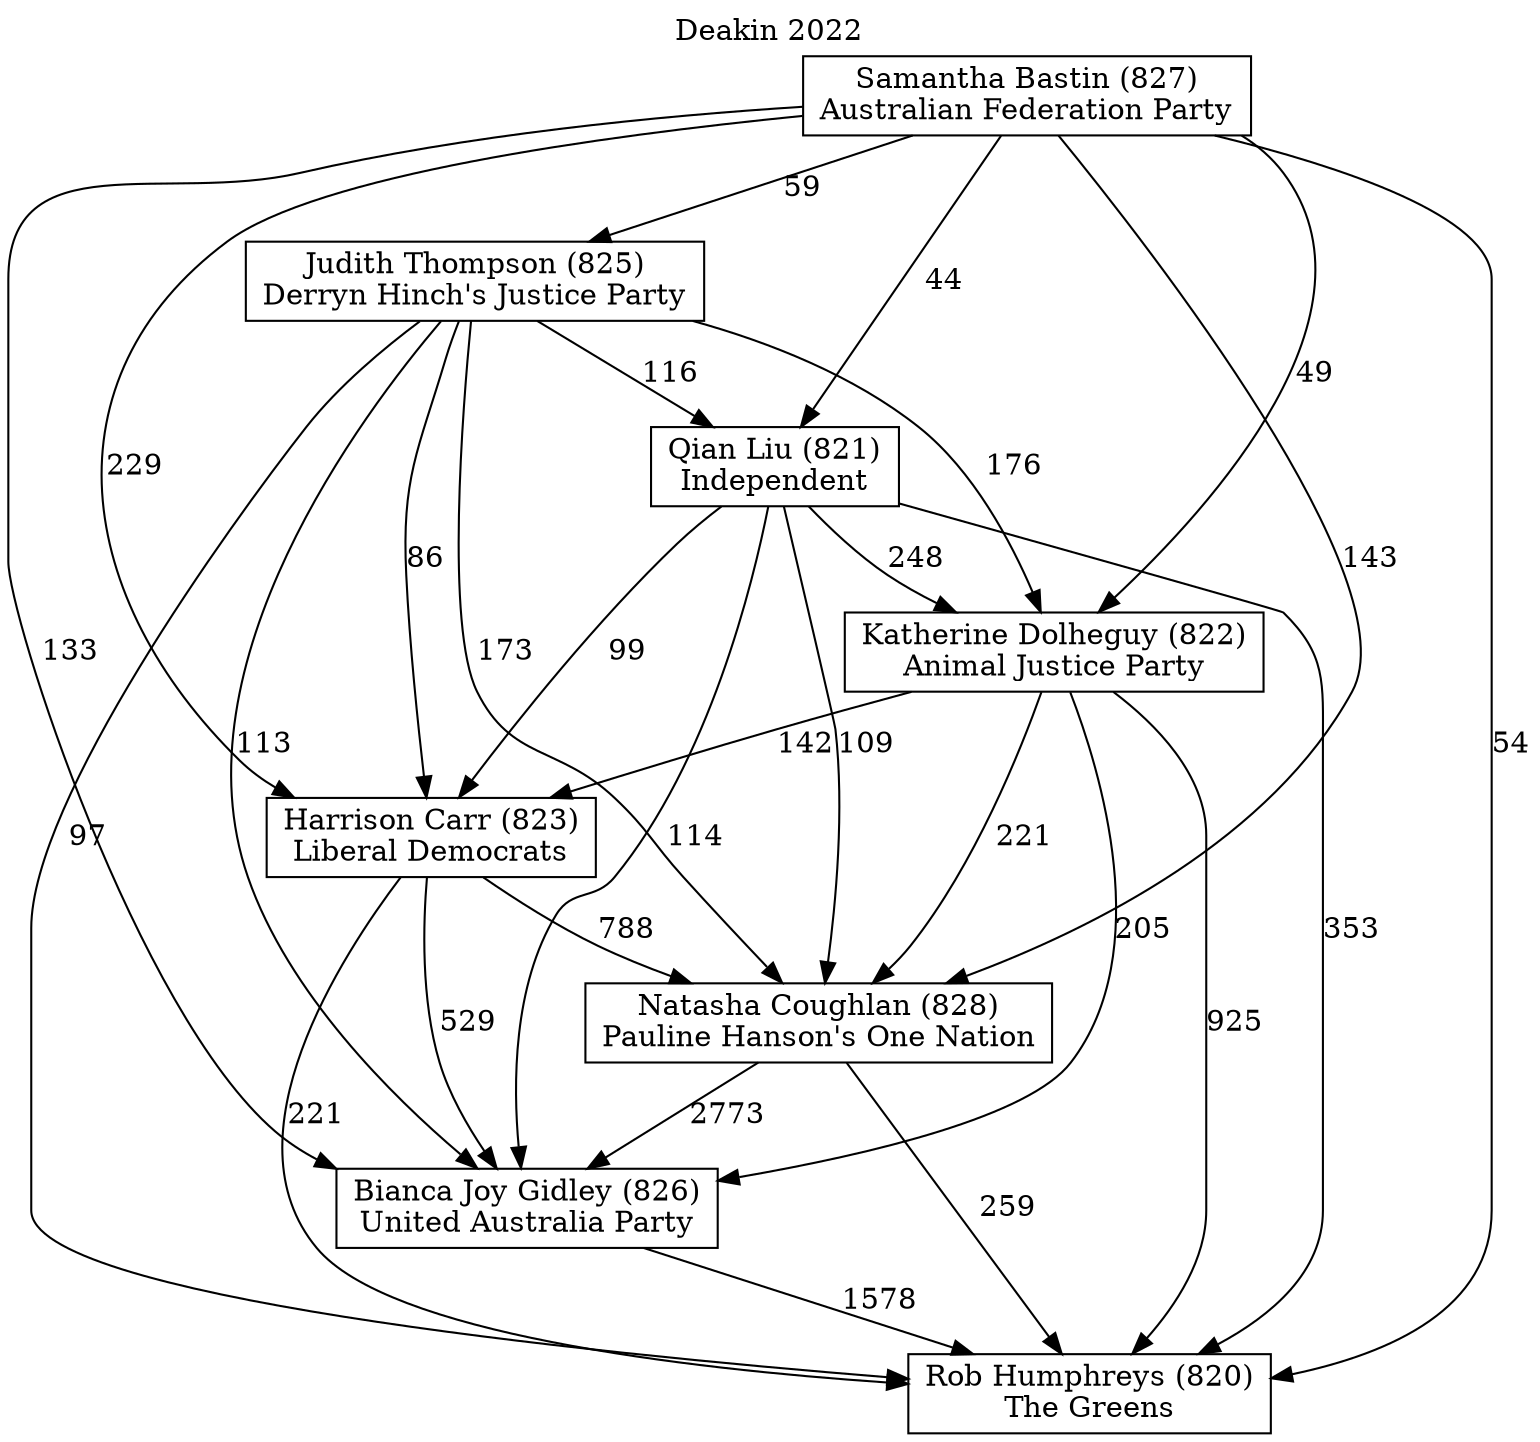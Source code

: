 // House preference flow
digraph "Rob Humphreys (820)_Deakin_2022" {
	graph [label="Deakin 2022" labelloc=t mclimit=10]
	node [shape=box]
	"Harrison Carr (823)" [label="Harrison Carr (823)
Liberal Democrats"]
	"Natasha Coughlan (828)" [label="Natasha Coughlan (828)
Pauline Hanson's One Nation"]
	"Qian Liu (821)" [label="Qian Liu (821)
Independent"]
	"Samantha Bastin (827)" [label="Samantha Bastin (827)
Australian Federation Party"]
	"Katherine Dolheguy (822)" [label="Katherine Dolheguy (822)
Animal Justice Party"]
	"Bianca Joy Gidley (826)" [label="Bianca Joy Gidley (826)
United Australia Party"]
	"Judith Thompson (825)" [label="Judith Thompson (825)
Derryn Hinch's Justice Party"]
	"Rob Humphreys (820)" [label="Rob Humphreys (820)
The Greens"]
	"Samantha Bastin (827)" -> "Natasha Coughlan (828)" [label=143]
	"Judith Thompson (825)" -> "Katherine Dolheguy (822)" [label=176]
	"Samantha Bastin (827)" -> "Judith Thompson (825)" [label=59]
	"Katherine Dolheguy (822)" -> "Rob Humphreys (820)" [label=925]
	"Qian Liu (821)" -> "Bianca Joy Gidley (826)" [label=114]
	"Harrison Carr (823)" -> "Rob Humphreys (820)" [label=221]
	"Qian Liu (821)" -> "Harrison Carr (823)" [label=99]
	"Qian Liu (821)" -> "Rob Humphreys (820)" [label=353]
	"Katherine Dolheguy (822)" -> "Natasha Coughlan (828)" [label=221]
	"Qian Liu (821)" -> "Natasha Coughlan (828)" [label=109]
	"Judith Thompson (825)" -> "Qian Liu (821)" [label=116]
	"Samantha Bastin (827)" -> "Bianca Joy Gidley (826)" [label=133]
	"Katherine Dolheguy (822)" -> "Bianca Joy Gidley (826)" [label=205]
	"Judith Thompson (825)" -> "Natasha Coughlan (828)" [label=173]
	"Samantha Bastin (827)" -> "Harrison Carr (823)" [label=229]
	"Samantha Bastin (827)" -> "Rob Humphreys (820)" [label=54]
	"Judith Thompson (825)" -> "Harrison Carr (823)" [label=86]
	"Natasha Coughlan (828)" -> "Bianca Joy Gidley (826)" [label=2773]
	"Judith Thompson (825)" -> "Rob Humphreys (820)" [label=97]
	"Qian Liu (821)" -> "Katherine Dolheguy (822)" [label=248]
	"Natasha Coughlan (828)" -> "Rob Humphreys (820)" [label=259]
	"Samantha Bastin (827)" -> "Qian Liu (821)" [label=44]
	"Katherine Dolheguy (822)" -> "Harrison Carr (823)" [label=142]
	"Bianca Joy Gidley (826)" -> "Rob Humphreys (820)" [label=1578]
	"Judith Thompson (825)" -> "Bianca Joy Gidley (826)" [label=113]
	"Harrison Carr (823)" -> "Bianca Joy Gidley (826)" [label=529]
	"Harrison Carr (823)" -> "Natasha Coughlan (828)" [label=788]
	"Samantha Bastin (827)" -> "Katherine Dolheguy (822)" [label=49]
}
